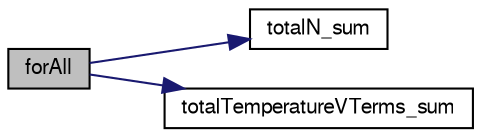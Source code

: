 digraph "forAll"
{
  bgcolor="transparent";
  edge [fontname="FreeSans",fontsize="10",labelfontname="FreeSans",labelfontsize="10"];
  node [fontname="FreeSans",fontsize="10",shape=record];
  rankdir="LR";
  Node1 [label="forAll",height=0.2,width=0.4,color="black", fillcolor="grey75", style="filled" fontcolor="black"];
  Node1 -> Node2 [color="midnightblue",fontsize="10",style="solid",fontname="FreeSans"];
  Node2 [label="totalN_sum",height=0.2,width=0.4,color="black",URL="$a06428.html#ade67b5b772111865b7fc5d19b3ba0cc2"];
  Node1 -> Node3 [color="midnightblue",fontsize="10",style="solid",fontname="FreeSans"];
  Node3 [label="totalTemperatureVTerms_sum",height=0.2,width=0.4,color="black",URL="$a06428.html#af03f85a2e4add24331d889a29c77ce5d"];
}
